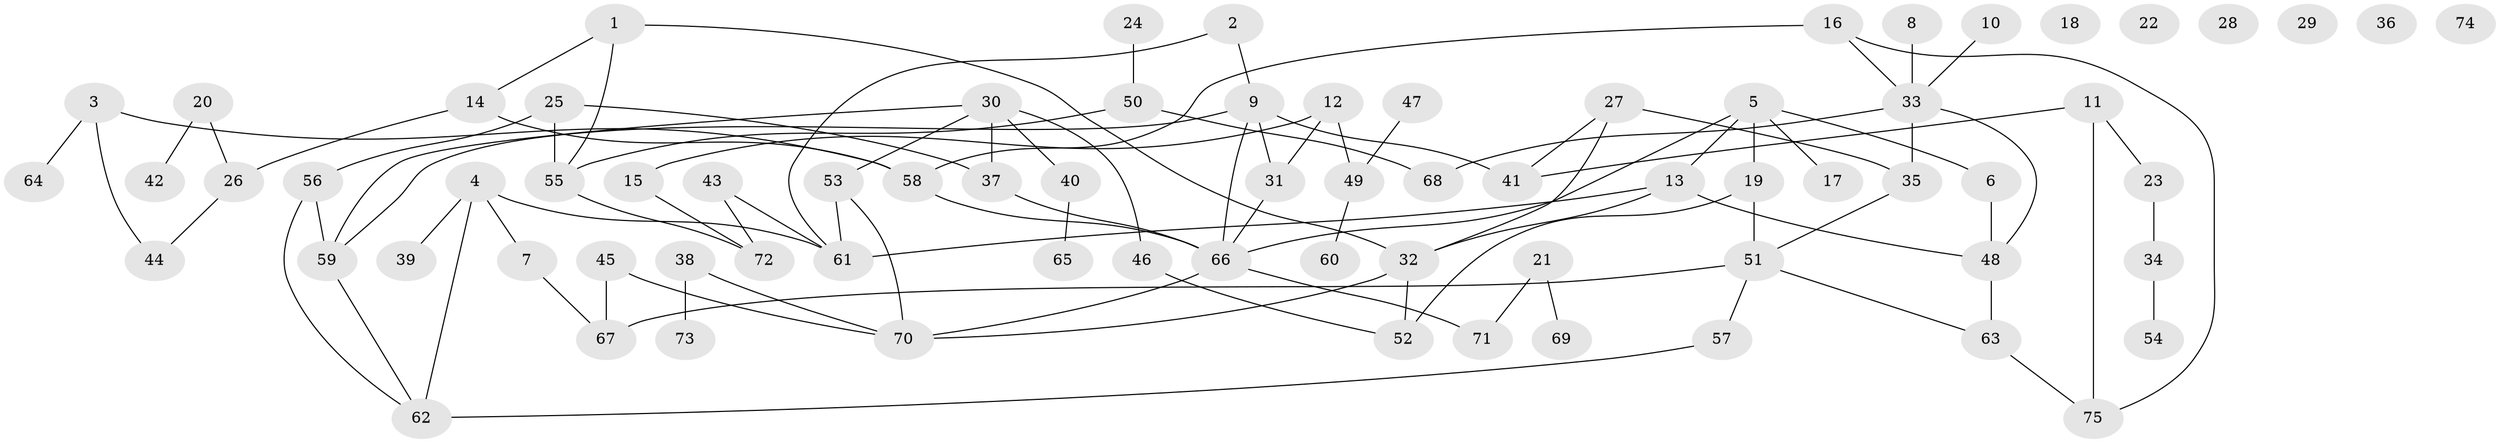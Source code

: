 // coarse degree distribution, {6: 0.08163265306122448, 2: 0.1836734693877551, 3: 0.1836734693877551, 9: 0.02040816326530612, 4: 0.12244897959183673, 1: 0.1836734693877551, 5: 0.10204081632653061, 0: 0.12244897959183673}
// Generated by graph-tools (version 1.1) at 2025/23/03/03/25 07:23:25]
// undirected, 75 vertices, 96 edges
graph export_dot {
graph [start="1"]
  node [color=gray90,style=filled];
  1;
  2;
  3;
  4;
  5;
  6;
  7;
  8;
  9;
  10;
  11;
  12;
  13;
  14;
  15;
  16;
  17;
  18;
  19;
  20;
  21;
  22;
  23;
  24;
  25;
  26;
  27;
  28;
  29;
  30;
  31;
  32;
  33;
  34;
  35;
  36;
  37;
  38;
  39;
  40;
  41;
  42;
  43;
  44;
  45;
  46;
  47;
  48;
  49;
  50;
  51;
  52;
  53;
  54;
  55;
  56;
  57;
  58;
  59;
  60;
  61;
  62;
  63;
  64;
  65;
  66;
  67;
  68;
  69;
  70;
  71;
  72;
  73;
  74;
  75;
  1 -- 14;
  1 -- 32;
  1 -- 55;
  2 -- 9;
  2 -- 61;
  3 -- 44;
  3 -- 58;
  3 -- 64;
  4 -- 7;
  4 -- 39;
  4 -- 61;
  4 -- 62;
  5 -- 6;
  5 -- 13;
  5 -- 17;
  5 -- 19;
  5 -- 66;
  6 -- 48;
  7 -- 67;
  8 -- 33;
  9 -- 31;
  9 -- 41;
  9 -- 59;
  9 -- 66;
  10 -- 33;
  11 -- 23;
  11 -- 41;
  11 -- 75;
  12 -- 15;
  12 -- 31;
  12 -- 49;
  13 -- 32;
  13 -- 48;
  13 -- 61;
  14 -- 26;
  14 -- 58;
  15 -- 72;
  16 -- 33;
  16 -- 58;
  16 -- 75;
  19 -- 51;
  19 -- 52;
  20 -- 26;
  20 -- 42;
  21 -- 69;
  21 -- 71;
  23 -- 34;
  24 -- 50;
  25 -- 37;
  25 -- 55;
  25 -- 56;
  26 -- 44;
  27 -- 32;
  27 -- 35;
  27 -- 41;
  30 -- 37;
  30 -- 40;
  30 -- 46;
  30 -- 53;
  30 -- 59;
  31 -- 66;
  32 -- 52;
  32 -- 70;
  33 -- 35;
  33 -- 48;
  33 -- 68;
  34 -- 54;
  35 -- 51;
  37 -- 66;
  38 -- 70;
  38 -- 73;
  40 -- 65;
  43 -- 61;
  43 -- 72;
  45 -- 67;
  45 -- 70;
  46 -- 52;
  47 -- 49;
  48 -- 63;
  49 -- 60;
  50 -- 55;
  50 -- 68;
  51 -- 57;
  51 -- 63;
  51 -- 67;
  53 -- 61;
  53 -- 70;
  55 -- 72;
  56 -- 59;
  56 -- 62;
  57 -- 62;
  58 -- 66;
  59 -- 62;
  63 -- 75;
  66 -- 70;
  66 -- 71;
}
